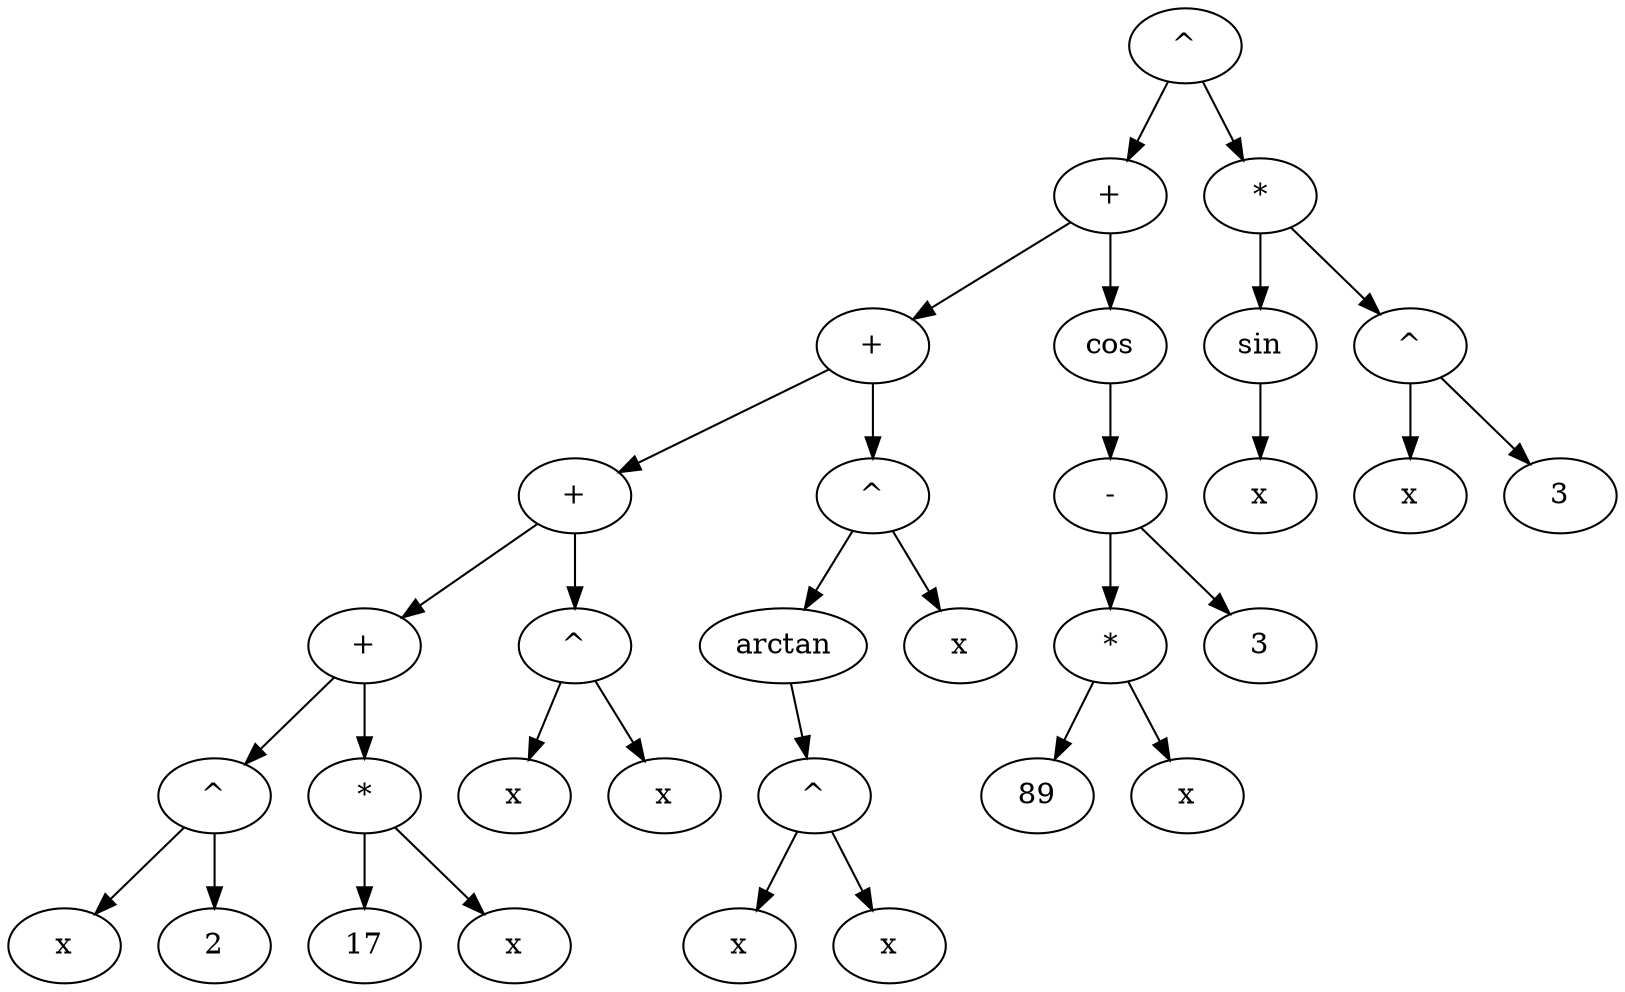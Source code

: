 digraph expr{
node0x10083b2a0[label="^"]
node0x10083b2a0->node0x10083af90
node0x10083af90[label="+"]
node0x10083af90->node0x10083ac80
node0x10083ac80[label="+"]
node0x10083ac80->node0x10083a970
node0x10083a970[label="+"]
node0x10083a970->node0x10083a7b0
node0x10083a7b0[label="+"]
node0x10083a7b0->node0x10083a5f0
node0x10083a5f0[label="^"]
node0x10083a5f0->node0x10083a510
node0x10083a510[label="x"]
node0x10083a5f0->node0x10083a580
node0x10083a580[label="2"]
node0x10083a7b0->node0x10083a740
node0x10083a740[label="*"]
node0x10083a740->node0x10083a660
node0x10083a660[label="17"]
node0x10083a740->node0x10083a6d0
node0x10083a6d0[label="x"]
node0x10083a970->node0x10083a900
node0x10083a900[label="^"]
node0x10083a900->node0x10083a820
node0x10083a820[label="x"]
node0x10083a900->node0x10083a890
node0x10083a890[label="x"]
node0x10083ac80->node0x10083ac10
node0x10083ac10[label="^"]
node0x10083ac10->node0x10083ab30
node0x10083ab30[label="arctan"]
node0x10083ab30->node0x10083aac0
node0x10083aac0[label="^"]
node0x10083aac0->node0x10083a9e0
node0x10083a9e0[label="x"]
node0x10083aac0->node0x10083aa50
node0x10083aa50[label="x"]
node0x10083ac10->node0x10083aba0
node0x10083aba0[label="x"]
node0x10083af90->node0x10083af20
node0x10083af20[label="cos"]
node0x10083af20->node0x10083aeb0
node0x10083aeb0[label="-"]
node0x10083aeb0->node0x10083add0
node0x10083add0[label="*"]
node0x10083add0->node0x10083acf0
node0x10083acf0[label="89"]
node0x10083add0->node0x10083ad60
node0x10083ad60[label="x"]
node0x10083aeb0->node0x10083ae40
node0x10083ae40[label="3"]
node0x10083b2a0->node0x10083b230
node0x10083b230[label="*"]
node0x10083b230->node0x10083b070
node0x10083b070[label="sin"]
node0x10083b070->node0x10083b000
node0x10083b000[label="x"]
node0x10083b230->node0x10083b1c0
node0x10083b1c0[label="^"]
node0x10083b1c0->node0x10083b0e0
node0x10083b0e0[label="x"]
node0x10083b1c0->node0x10083b150
node0x10083b150[label="3"]
}
